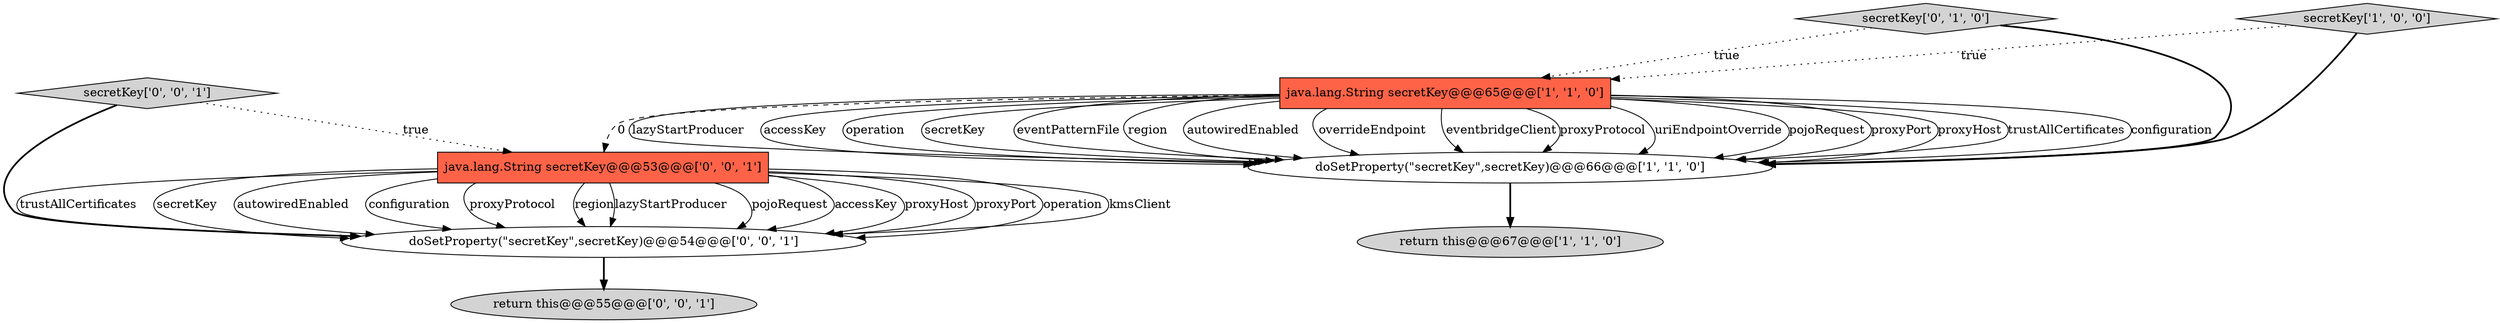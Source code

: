 digraph {
5 [style = filled, label = "doSetProperty(\"secretKey\",secretKey)@@@54@@@['0', '0', '1']", fillcolor = white, shape = ellipse image = "AAA0AAABBB3BBB"];
6 [style = filled, label = "return this@@@55@@@['0', '0', '1']", fillcolor = lightgray, shape = ellipse image = "AAA0AAABBB3BBB"];
8 [style = filled, label = "secretKey['0', '0', '1']", fillcolor = lightgray, shape = diamond image = "AAA0AAABBB3BBB"];
7 [style = filled, label = "java.lang.String secretKey@@@53@@@['0', '0', '1']", fillcolor = tomato, shape = box image = "AAA0AAABBB3BBB"];
3 [style = filled, label = "doSetProperty(\"secretKey\",secretKey)@@@66@@@['1', '1', '0']", fillcolor = white, shape = ellipse image = "AAA0AAABBB1BBB"];
2 [style = filled, label = "return this@@@67@@@['1', '1', '0']", fillcolor = lightgray, shape = ellipse image = "AAA0AAABBB1BBB"];
0 [style = filled, label = "secretKey['1', '0', '0']", fillcolor = lightgray, shape = diamond image = "AAA0AAABBB1BBB"];
1 [style = filled, label = "java.lang.String secretKey@@@65@@@['1', '1', '0']", fillcolor = tomato, shape = box image = "AAA0AAABBB1BBB"];
4 [style = filled, label = "secretKey['0', '1', '0']", fillcolor = lightgray, shape = diamond image = "AAA0AAABBB2BBB"];
0->3 [style = bold, label=""];
4->3 [style = bold, label=""];
1->3 [style = solid, label="region"];
7->5 [style = solid, label="pojoRequest"];
4->1 [style = dotted, label="true"];
1->3 [style = solid, label="autowiredEnabled"];
1->3 [style = solid, label="overrideEndpoint"];
1->3 [style = solid, label="eventbridgeClient"];
8->7 [style = dotted, label="true"];
7->5 [style = solid, label="accessKey"];
1->3 [style = solid, label="proxyProtocol"];
1->3 [style = solid, label="uriEndpointOverride"];
7->5 [style = solid, label="proxyHost"];
1->3 [style = solid, label="pojoRequest"];
1->3 [style = solid, label="proxyPort"];
1->3 [style = solid, label="proxyHost"];
1->3 [style = solid, label="trustAllCertificates"];
1->3 [style = solid, label="configuration"];
7->5 [style = solid, label="proxyPort"];
7->5 [style = solid, label="operation"];
5->6 [style = bold, label=""];
3->2 [style = bold, label=""];
8->5 [style = bold, label=""];
7->5 [style = solid, label="kmsClient"];
1->3 [style = solid, label="lazyStartProducer"];
1->3 [style = solid, label="accessKey"];
7->5 [style = solid, label="trustAllCertificates"];
7->5 [style = solid, label="secretKey"];
7->5 [style = solid, label="autowiredEnabled"];
7->5 [style = solid, label="configuration"];
1->3 [style = solid, label="operation"];
7->5 [style = solid, label="proxyProtocol"];
1->7 [style = dashed, label="0"];
7->5 [style = solid, label="region"];
1->3 [style = solid, label="secretKey"];
0->1 [style = dotted, label="true"];
1->3 [style = solid, label="eventPatternFile"];
7->5 [style = solid, label="lazyStartProducer"];
}
